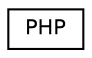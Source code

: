 digraph "Graphical Class Hierarchy"
{
 // LATEX_PDF_SIZE
  edge [fontname="Helvetica",fontsize="10",labelfontname="Helvetica",labelfontsize="10"];
  node [fontname="Helvetica",fontsize="10",shape=record];
  rankdir="LR";
  Node0 [label="PHP",height=0.2,width=0.4,color="black", fillcolor="white", style="filled",URL="$categoryPHP.html",tooltip=" "];
}
